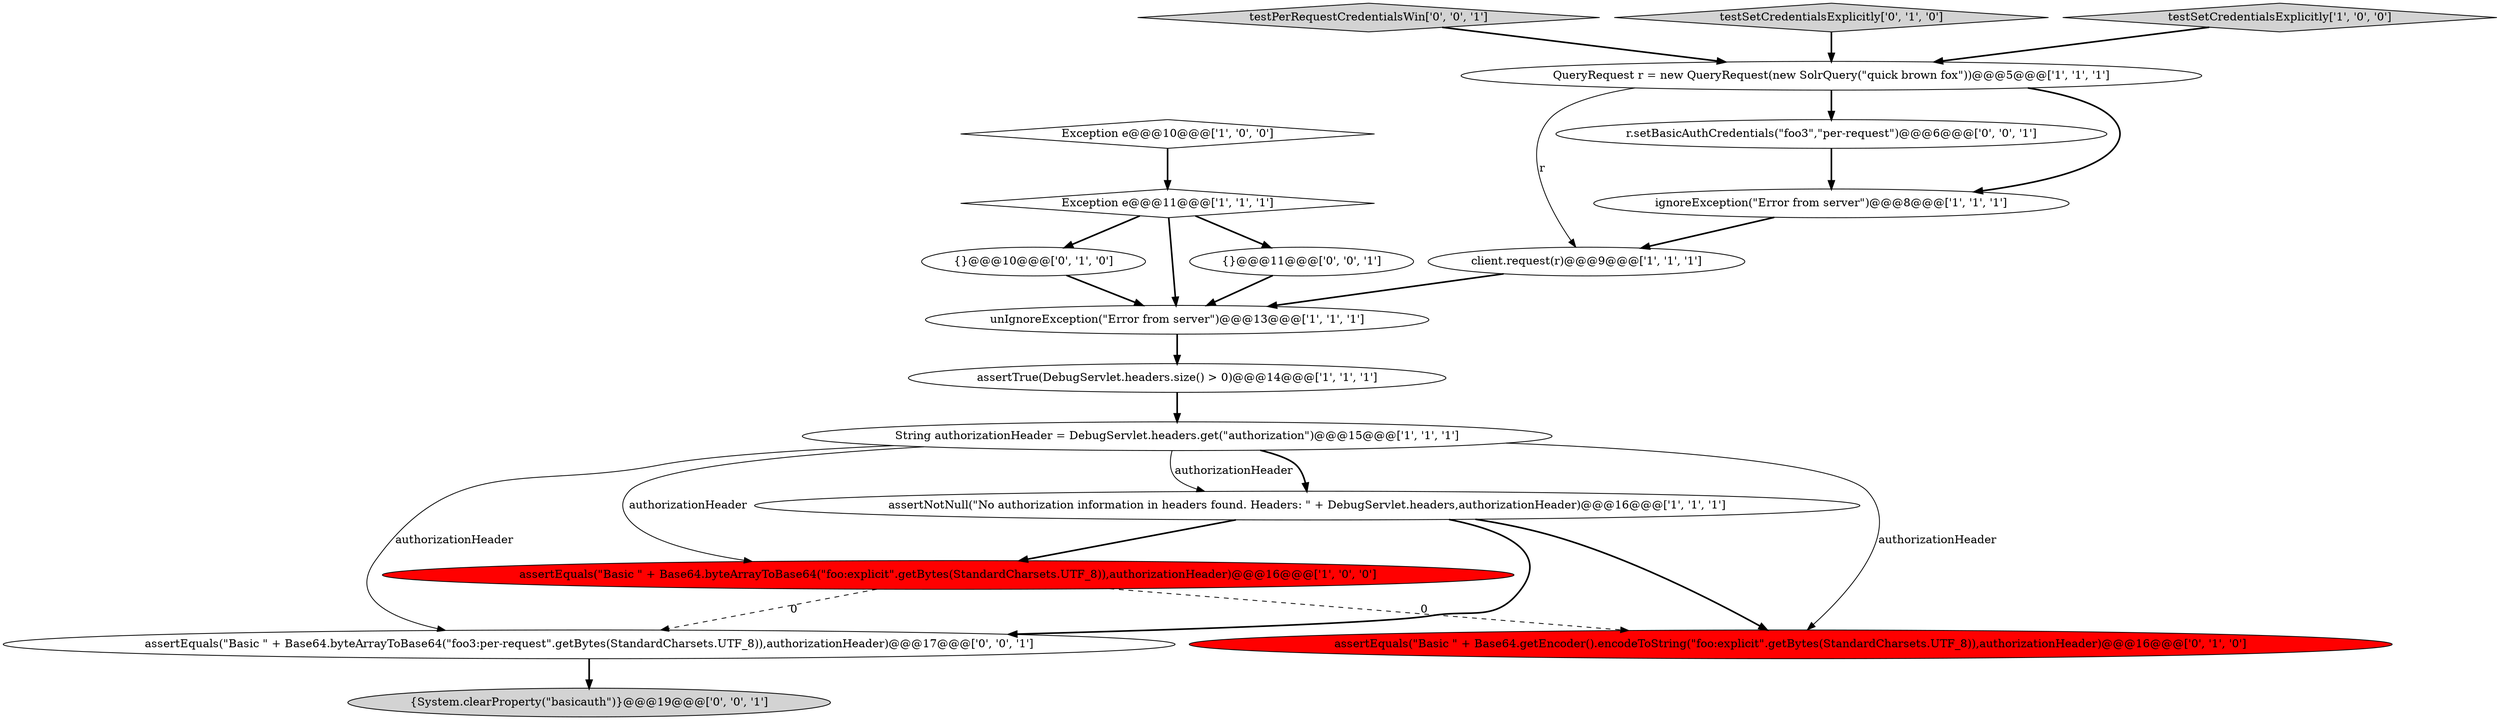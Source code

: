 digraph {
0 [style = filled, label = "String authorizationHeader = DebugServlet.headers.get(\"authorization\")@@@15@@@['1', '1', '1']", fillcolor = white, shape = ellipse image = "AAA0AAABBB1BBB"];
3 [style = filled, label = "assertNotNull(\"No authorization information in headers found. Headers: \" + DebugServlet.headers,authorizationHeader)@@@16@@@['1', '1', '1']", fillcolor = white, shape = ellipse image = "AAA0AAABBB1BBB"];
15 [style = filled, label = "testPerRequestCredentialsWin['0', '0', '1']", fillcolor = lightgray, shape = diamond image = "AAA0AAABBB3BBB"];
17 [style = filled, label = "r.setBasicAuthCredentials(\"foo3\",\"per-request\")@@@6@@@['0', '0', '1']", fillcolor = white, shape = ellipse image = "AAA0AAABBB3BBB"];
16 [style = filled, label = "{System.clearProperty(\"basicauth\")}@@@19@@@['0', '0', '1']", fillcolor = lightgray, shape = ellipse image = "AAA0AAABBB3BBB"];
13 [style = filled, label = "testSetCredentialsExplicitly['0', '1', '0']", fillcolor = lightgray, shape = diamond image = "AAA0AAABBB2BBB"];
2 [style = filled, label = "ignoreException(\"Error from server\")@@@8@@@['1', '1', '1']", fillcolor = white, shape = ellipse image = "AAA0AAABBB1BBB"];
10 [style = filled, label = "Exception e@@@11@@@['1', '1', '1']", fillcolor = white, shape = diamond image = "AAA0AAABBB1BBB"];
1 [style = filled, label = "assertTrue(DebugServlet.headers.size() > 0)@@@14@@@['1', '1', '1']", fillcolor = white, shape = ellipse image = "AAA0AAABBB1BBB"];
8 [style = filled, label = "assertEquals(\"Basic \" + Base64.byteArrayToBase64(\"foo:explicit\".getBytes(StandardCharsets.UTF_8)),authorizationHeader)@@@16@@@['1', '0', '0']", fillcolor = red, shape = ellipse image = "AAA1AAABBB1BBB"];
14 [style = filled, label = "{}@@@11@@@['0', '0', '1']", fillcolor = white, shape = ellipse image = "AAA0AAABBB3BBB"];
18 [style = filled, label = "assertEquals(\"Basic \" + Base64.byteArrayToBase64(\"foo3:per-request\".getBytes(StandardCharsets.UTF_8)),authorizationHeader)@@@17@@@['0', '0', '1']", fillcolor = white, shape = ellipse image = "AAA0AAABBB3BBB"];
7 [style = filled, label = "Exception e@@@10@@@['1', '0', '0']", fillcolor = white, shape = diamond image = "AAA0AAABBB1BBB"];
12 [style = filled, label = "assertEquals(\"Basic \" + Base64.getEncoder().encodeToString(\"foo:explicit\".getBytes(StandardCharsets.UTF_8)),authorizationHeader)@@@16@@@['0', '1', '0']", fillcolor = red, shape = ellipse image = "AAA1AAABBB2BBB"];
9 [style = filled, label = "client.request(r)@@@9@@@['1', '1', '1']", fillcolor = white, shape = ellipse image = "AAA0AAABBB1BBB"];
5 [style = filled, label = "QueryRequest r = new QueryRequest(new SolrQuery(\"quick brown fox\"))@@@5@@@['1', '1', '1']", fillcolor = white, shape = ellipse image = "AAA0AAABBB1BBB"];
6 [style = filled, label = "unIgnoreException(\"Error from server\")@@@13@@@['1', '1', '1']", fillcolor = white, shape = ellipse image = "AAA0AAABBB1BBB"];
4 [style = filled, label = "testSetCredentialsExplicitly['1', '0', '0']", fillcolor = lightgray, shape = diamond image = "AAA0AAABBB1BBB"];
11 [style = filled, label = "{}@@@10@@@['0', '1', '0']", fillcolor = white, shape = ellipse image = "AAA0AAABBB2BBB"];
0->3 [style = bold, label=""];
0->12 [style = solid, label="authorizationHeader"];
10->14 [style = bold, label=""];
7->10 [style = bold, label=""];
11->6 [style = bold, label=""];
5->9 [style = solid, label="r"];
0->18 [style = solid, label="authorizationHeader"];
8->12 [style = dashed, label="0"];
1->0 [style = bold, label=""];
2->9 [style = bold, label=""];
3->12 [style = bold, label=""];
5->17 [style = bold, label=""];
10->6 [style = bold, label=""];
15->5 [style = bold, label=""];
9->6 [style = bold, label=""];
3->18 [style = bold, label=""];
6->1 [style = bold, label=""];
5->2 [style = bold, label=""];
0->8 [style = solid, label="authorizationHeader"];
17->2 [style = bold, label=""];
0->3 [style = solid, label="authorizationHeader"];
3->8 [style = bold, label=""];
13->5 [style = bold, label=""];
8->18 [style = dashed, label="0"];
4->5 [style = bold, label=""];
14->6 [style = bold, label=""];
10->11 [style = bold, label=""];
18->16 [style = bold, label=""];
}
